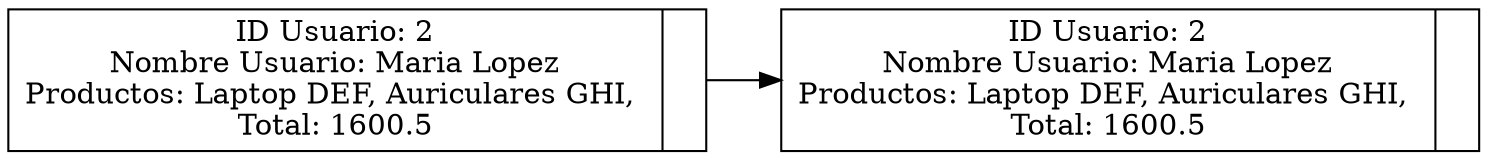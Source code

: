 digraph G {
        rankdir=LR;
        node [shape = record, height = .1]node0 [label="{ID Usuario: 2\nNombre Usuario: Maria Lopez\nProductos:  Laptop DEF, Auriculares GHI, \nTotal: 1600.5|<f1>}"];
node1 [label="{ID Usuario: 2\nNombre Usuario: Maria Lopez\nProductos:  Laptop DEF, Auriculares GHI, \nTotal: 1600.5|<f1>}"];
node0-> node1;
}